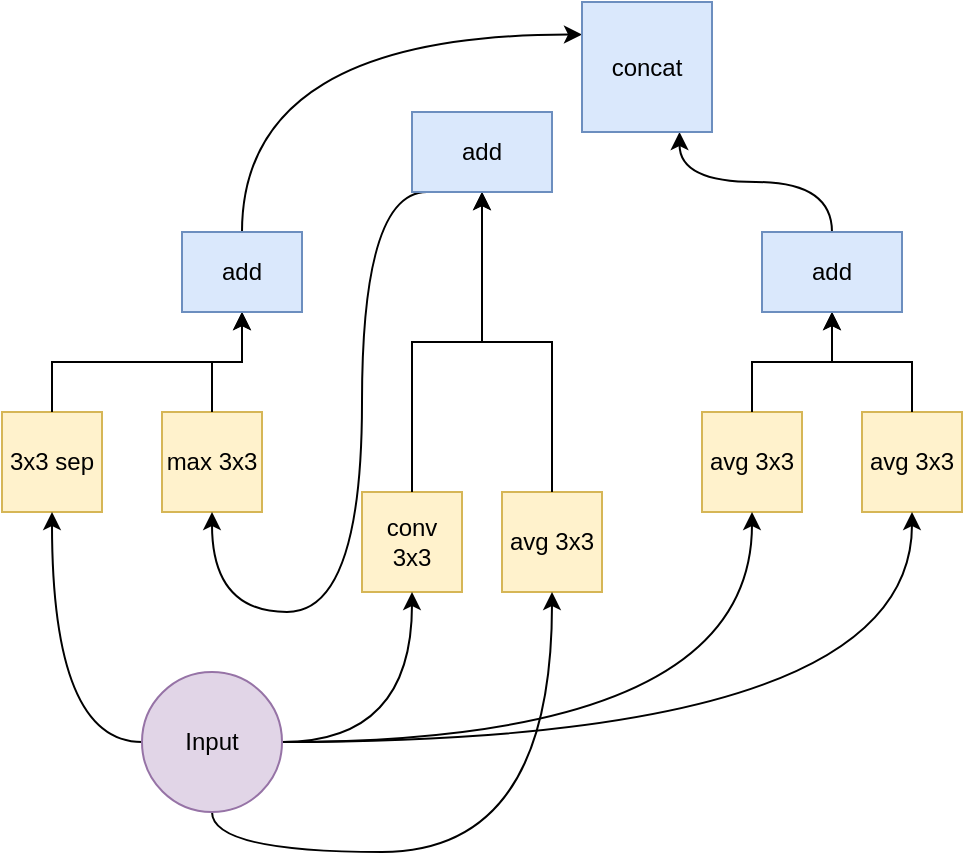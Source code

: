 <mxfile version="10.6.7" type="device"><diagram id="StIxSGSHAlhRHQKFaEQM" name="Page-1"><mxGraphModel dx="917" dy="460" grid="1" gridSize="10" guides="1" tooltips="1" connect="1" arrows="1" fold="1" page="1" pageScale="1" pageWidth="850" pageHeight="1100" math="0" shadow="0"><root><mxCell id="0"/><mxCell id="1" parent="0"/><mxCell id="Y9M44bbU-EjZ5VhUYqf5-1" value="3x3 sep&lt;br&gt;" style="whiteSpace=wrap;html=1;aspect=fixed;fillColor=#fff2cc;strokeColor=#d6b656;" vertex="1" parent="1"><mxGeometry x="140" y="250" width="50" height="50" as="geometry"/></mxCell><mxCell id="Y9M44bbU-EjZ5VhUYqf5-2" value="max 3x3&lt;br&gt;" style="whiteSpace=wrap;html=1;aspect=fixed;fillColor=#fff2cc;strokeColor=#d6b656;" vertex="1" parent="1"><mxGeometry x="220" y="250" width="50" height="50" as="geometry"/></mxCell><mxCell id="Y9M44bbU-EjZ5VhUYqf5-4" style="edgeStyle=orthogonalEdgeStyle;rounded=0;orthogonalLoop=1;jettySize=auto;html=1;exitX=0.5;exitY=0;exitDx=0;exitDy=0;entryX=0.5;entryY=1;entryDx=0;entryDy=0;" edge="1" parent="1" source="Y9M44bbU-EjZ5VhUYqf5-1" target="Y9M44bbU-EjZ5VhUYqf5-3"><mxGeometry relative="1" as="geometry"/></mxCell><mxCell id="Y9M44bbU-EjZ5VhUYqf5-5" style="edgeStyle=orthogonalEdgeStyle;rounded=0;orthogonalLoop=1;jettySize=auto;html=1;exitX=0.5;exitY=0;exitDx=0;exitDy=0;entryX=0.5;entryY=1;entryDx=0;entryDy=0;" edge="1" parent="1" source="Y9M44bbU-EjZ5VhUYqf5-2" target="Y9M44bbU-EjZ5VhUYqf5-3"><mxGeometry relative="1" as="geometry"/></mxCell><mxCell id="Y9M44bbU-EjZ5VhUYqf5-48" style="edgeStyle=orthogonalEdgeStyle;curved=1;rounded=0;orthogonalLoop=1;jettySize=auto;html=1;exitX=0.5;exitY=0;exitDx=0;exitDy=0;entryX=0;entryY=0.25;entryDx=0;entryDy=0;" edge="1" parent="1" source="Y9M44bbU-EjZ5VhUYqf5-3" target="Y9M44bbU-EjZ5VhUYqf5-38"><mxGeometry relative="1" as="geometry"/></mxCell><mxCell id="Y9M44bbU-EjZ5VhUYqf5-3" value="add" style="rounded=0;whiteSpace=wrap;html=1;fillColor=#dae8fc;strokeColor=#6c8ebf;" vertex="1" parent="1"><mxGeometry x="230" y="160" width="60" height="40" as="geometry"/></mxCell><mxCell id="Y9M44bbU-EjZ5VhUYqf5-16" value="conv 3x3" style="whiteSpace=wrap;html=1;aspect=fixed;fillColor=#fff2cc;strokeColor=#d6b656;" vertex="1" parent="1"><mxGeometry x="320" y="290" width="50" height="50" as="geometry"/></mxCell><mxCell id="Y9M44bbU-EjZ5VhUYqf5-17" value="avg 3x3" style="whiteSpace=wrap;html=1;aspect=fixed;fillColor=#fff2cc;strokeColor=#d6b656;" vertex="1" parent="1"><mxGeometry x="390" y="290" width="50" height="50" as="geometry"/></mxCell><mxCell id="Y9M44bbU-EjZ5VhUYqf5-18" style="edgeStyle=orthogonalEdgeStyle;rounded=0;orthogonalLoop=1;jettySize=auto;html=1;exitX=0.5;exitY=0;exitDx=0;exitDy=0;entryX=0.5;entryY=1;entryDx=0;entryDy=0;" edge="1" source="Y9M44bbU-EjZ5VhUYqf5-16" target="Y9M44bbU-EjZ5VhUYqf5-20" parent="1"><mxGeometry relative="1" as="geometry"/></mxCell><mxCell id="Y9M44bbU-EjZ5VhUYqf5-19" style="edgeStyle=orthogonalEdgeStyle;rounded=0;orthogonalLoop=1;jettySize=auto;html=1;exitX=0.5;exitY=0;exitDx=0;exitDy=0;entryX=0.5;entryY=1;entryDx=0;entryDy=0;" edge="1" source="Y9M44bbU-EjZ5VhUYqf5-17" target="Y9M44bbU-EjZ5VhUYqf5-20" parent="1"><mxGeometry relative="1" as="geometry"/></mxCell><mxCell id="Y9M44bbU-EjZ5VhUYqf5-46" style="edgeStyle=orthogonalEdgeStyle;curved=1;rounded=0;orthogonalLoop=1;jettySize=auto;html=1;exitX=0.5;exitY=0;exitDx=0;exitDy=0;entryX=0.5;entryY=1;entryDx=0;entryDy=0;" edge="1" parent="1" source="Y9M44bbU-EjZ5VhUYqf5-20" target="Y9M44bbU-EjZ5VhUYqf5-2"><mxGeometry relative="1" as="geometry"><mxPoint x="290" y="350" as="targetPoint"/><Array as="points"><mxPoint x="385" y="140"/><mxPoint x="320" y="140"/><mxPoint x="320" y="350"/><mxPoint x="245" y="350"/></Array></mxGeometry></mxCell><mxCell id="Y9M44bbU-EjZ5VhUYqf5-20" value="add" style="rounded=0;whiteSpace=wrap;html=1;fillColor=#dae8fc;strokeColor=#6c8ebf;" vertex="1" parent="1"><mxGeometry x="345" y="100" width="70" height="40" as="geometry"/></mxCell><mxCell id="Y9M44bbU-EjZ5VhUYqf5-21" value="avg 3x3" style="whiteSpace=wrap;html=1;aspect=fixed;fillColor=#fff2cc;strokeColor=#d6b656;" vertex="1" parent="1"><mxGeometry x="490" y="250" width="50" height="50" as="geometry"/></mxCell><mxCell id="Y9M44bbU-EjZ5VhUYqf5-22" value="avg 3x3" style="whiteSpace=wrap;html=1;aspect=fixed;fillColor=#fff2cc;strokeColor=#d6b656;" vertex="1" parent="1"><mxGeometry x="570" y="250" width="50" height="50" as="geometry"/></mxCell><mxCell id="Y9M44bbU-EjZ5VhUYqf5-23" style="edgeStyle=orthogonalEdgeStyle;rounded=0;orthogonalLoop=1;jettySize=auto;html=1;exitX=0.5;exitY=0;exitDx=0;exitDy=0;entryX=0.5;entryY=1;entryDx=0;entryDy=0;" edge="1" source="Y9M44bbU-EjZ5VhUYqf5-21" target="Y9M44bbU-EjZ5VhUYqf5-25" parent="1"><mxGeometry relative="1" as="geometry"/></mxCell><mxCell id="Y9M44bbU-EjZ5VhUYqf5-24" style="edgeStyle=orthogonalEdgeStyle;rounded=0;orthogonalLoop=1;jettySize=auto;html=1;exitX=0.5;exitY=0;exitDx=0;exitDy=0;entryX=0.5;entryY=1;entryDx=0;entryDy=0;" edge="1" source="Y9M44bbU-EjZ5VhUYqf5-22" target="Y9M44bbU-EjZ5VhUYqf5-25" parent="1"><mxGeometry relative="1" as="geometry"/></mxCell><mxCell id="Y9M44bbU-EjZ5VhUYqf5-51" style="edgeStyle=orthogonalEdgeStyle;curved=1;rounded=0;orthogonalLoop=1;jettySize=auto;html=1;exitX=0.5;exitY=0;exitDx=0;exitDy=0;entryX=0.75;entryY=1;entryDx=0;entryDy=0;" edge="1" parent="1" source="Y9M44bbU-EjZ5VhUYqf5-25" target="Y9M44bbU-EjZ5VhUYqf5-38"><mxGeometry relative="1" as="geometry"/></mxCell><mxCell id="Y9M44bbU-EjZ5VhUYqf5-25" value="add" style="rounded=0;whiteSpace=wrap;html=1;fillColor=#dae8fc;strokeColor=#6c8ebf;" vertex="1" parent="1"><mxGeometry x="520" y="160" width="70" height="40" as="geometry"/></mxCell><mxCell id="Y9M44bbU-EjZ5VhUYqf5-44" style="edgeStyle=orthogonalEdgeStyle;curved=1;rounded=0;orthogonalLoop=1;jettySize=auto;html=1;exitX=1;exitY=0.5;exitDx=0;exitDy=0;entryX=0.5;entryY=1;entryDx=0;entryDy=0;" edge="1" parent="1" source="Y9M44bbU-EjZ5VhUYqf5-27" target="Y9M44bbU-EjZ5VhUYqf5-16"><mxGeometry relative="1" as="geometry"/></mxCell><mxCell id="Y9M44bbU-EjZ5VhUYqf5-45" style="edgeStyle=orthogonalEdgeStyle;curved=1;rounded=0;orthogonalLoop=1;jettySize=auto;html=1;exitX=0.5;exitY=1;exitDx=0;exitDy=0;entryX=0.5;entryY=1;entryDx=0;entryDy=0;" edge="1" parent="1" source="Y9M44bbU-EjZ5VhUYqf5-27" target="Y9M44bbU-EjZ5VhUYqf5-17"><mxGeometry relative="1" as="geometry"/></mxCell><mxCell id="Y9M44bbU-EjZ5VhUYqf5-47" style="edgeStyle=orthogonalEdgeStyle;curved=1;rounded=0;orthogonalLoop=1;jettySize=auto;html=1;exitX=0;exitY=0.5;exitDx=0;exitDy=0;entryX=0.5;entryY=1;entryDx=0;entryDy=0;" edge="1" parent="1" source="Y9M44bbU-EjZ5VhUYqf5-27" target="Y9M44bbU-EjZ5VhUYqf5-1"><mxGeometry relative="1" as="geometry"/></mxCell><mxCell id="Y9M44bbU-EjZ5VhUYqf5-50" style="edgeStyle=orthogonalEdgeStyle;curved=1;rounded=0;orthogonalLoop=1;jettySize=auto;html=1;exitX=1;exitY=0.5;exitDx=0;exitDy=0;entryX=0.5;entryY=1;entryDx=0;entryDy=0;" edge="1" parent="1" source="Y9M44bbU-EjZ5VhUYqf5-27" target="Y9M44bbU-EjZ5VhUYqf5-22"><mxGeometry relative="1" as="geometry"><mxPoint x="620" y="415" as="targetPoint"/></mxGeometry></mxCell><mxCell id="Y9M44bbU-EjZ5VhUYqf5-52" style="edgeStyle=orthogonalEdgeStyle;curved=1;rounded=0;orthogonalLoop=1;jettySize=auto;html=1;exitX=1;exitY=0.5;exitDx=0;exitDy=0;entryX=0.5;entryY=1;entryDx=0;entryDy=0;" edge="1" parent="1" source="Y9M44bbU-EjZ5VhUYqf5-27" target="Y9M44bbU-EjZ5VhUYqf5-21"><mxGeometry relative="1" as="geometry"/></mxCell><mxCell id="Y9M44bbU-EjZ5VhUYqf5-27" value="Input" style="ellipse;whiteSpace=wrap;html=1;aspect=fixed;fillColor=#e1d5e7;strokeColor=#9673a6;" vertex="1" parent="1"><mxGeometry x="210" y="380" width="70" height="70" as="geometry"/></mxCell><mxCell id="Y9M44bbU-EjZ5VhUYqf5-38" value="concat" style="whiteSpace=wrap;html=1;aspect=fixed;fillColor=#dae8fc;strokeColor=#6c8ebf;" vertex="1" parent="1"><mxGeometry x="430" y="45" width="65" height="65" as="geometry"/></mxCell></root></mxGraphModel></diagram></mxfile>